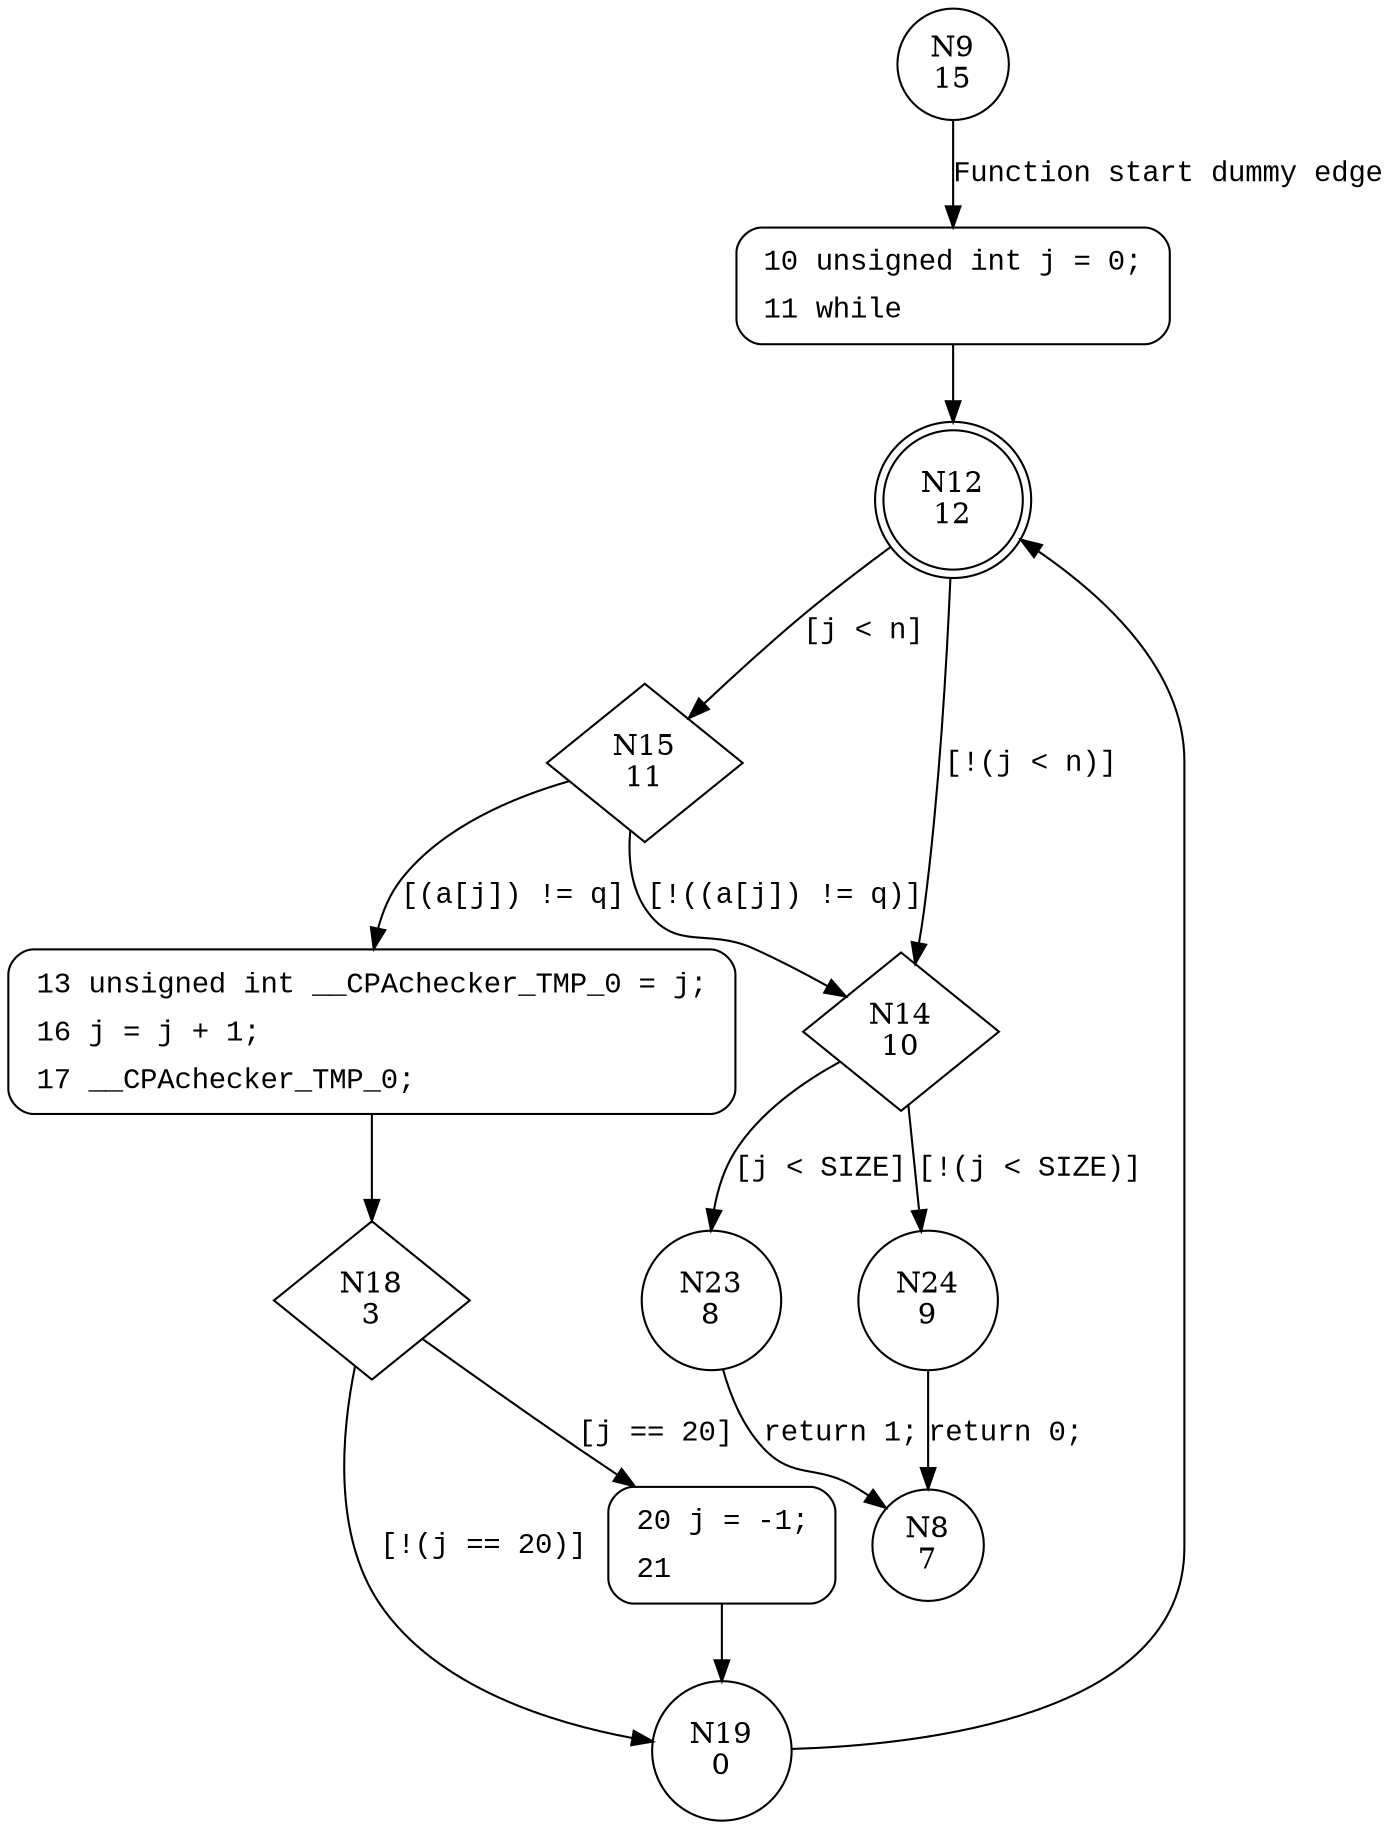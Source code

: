 digraph linear_search {
9 [shape="circle" label="N9\n15"]
10 [shape="circle" label="N10\n14"]
12 [shape="doublecircle" label="N12\n12"]
15 [shape="diamond" label="N15\n11"]
14 [shape="diamond" label="N14\n10"]
23 [shape="circle" label="N23\n8"]
24 [shape="circle" label="N24\n9"]
8 [shape="circle" label="N8\n7"]
13 [shape="circle" label="N13\n6"]
18 [shape="diamond" label="N18\n3"]
20 [shape="circle" label="N20\n2"]
19 [shape="circle" label="N19\n0"]
10 [style="filled,bold" penwidth="1" fillcolor="white" fontname="Courier New" shape="Mrecord" label=<<table border="0" cellborder="0" cellpadding="3" bgcolor="white"><tr><td align="right">10</td><td align="left">unsigned int j = 0;</td></tr><tr><td align="right">11</td><td align="left">while</td></tr></table>>]
10 -> 12[label=""]
13 [style="filled,bold" penwidth="1" fillcolor="white" fontname="Courier New" shape="Mrecord" label=<<table border="0" cellborder="0" cellpadding="3" bgcolor="white"><tr><td align="right">13</td><td align="left">unsigned int __CPAchecker_TMP_0 = j;</td></tr><tr><td align="right">16</td><td align="left">j = j + 1;</td></tr><tr><td align="right">17</td><td align="left">__CPAchecker_TMP_0;</td></tr></table>>]
13 -> 18[label=""]
20 [style="filled,bold" penwidth="1" fillcolor="white" fontname="Courier New" shape="Mrecord" label=<<table border="0" cellborder="0" cellpadding="3" bgcolor="white"><tr><td align="right">20</td><td align="left">j = -1;</td></tr><tr><td align="right">21</td><td align="left"></td></tr></table>>]
20 -> 19[label=""]
9 -> 10 [label="Function start dummy edge" fontname="Courier New"]
12 -> 15 [label="[j < n]" fontname="Courier New"]
12 -> 14 [label="[!(j < n)]" fontname="Courier New"]
14 -> 23 [label="[j < SIZE]" fontname="Courier New"]
14 -> 24 [label="[!(j < SIZE)]" fontname="Courier New"]
23 -> 8 [label="return 1;" fontname="Courier New"]
15 -> 13 [label="[(a[j]) != q]" fontname="Courier New"]
15 -> 14 [label="[!((a[j]) != q)]" fontname="Courier New"]
18 -> 20 [label="[j == 20]" fontname="Courier New"]
18 -> 19 [label="[!(j == 20)]" fontname="Courier New"]
19 -> 12 [label="" fontname="Courier New"]
24 -> 8 [label="return 0;" fontname="Courier New"]
}
